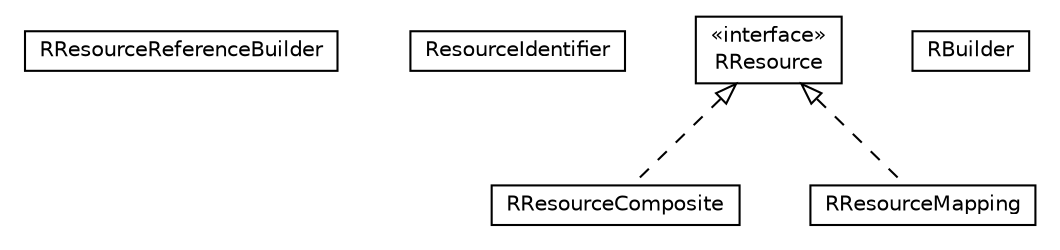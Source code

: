 #!/usr/local/bin/dot
#
# Class diagram 
# Generated by UMLGraph version 5.1 (http://www.umlgraph.org/)
#

digraph G {
	edge [fontname="Helvetica",fontsize=10,labelfontname="Helvetica",labelfontsize=10];
	node [fontname="Helvetica",fontsize=10,shape=plaintext];
	nodesep=0.25;
	ranksep=0.5;
	// org.androidtransfuse.model.r.RResourceReferenceBuilder
	c932 [label=<<table title="org.androidtransfuse.model.r.RResourceReferenceBuilder" border="0" cellborder="1" cellspacing="0" cellpadding="2" port="p" href="./RResourceReferenceBuilder.html">
		<tr><td><table border="0" cellspacing="0" cellpadding="1">
<tr><td align="center" balign="center"> RResourceReferenceBuilder </td></tr>
		</table></td></tr>
		</table>>, fontname="Helvetica", fontcolor="black", fontsize=10.0];
	// org.androidtransfuse.model.r.ResourceIdentifier
	c933 [label=<<table title="org.androidtransfuse.model.r.ResourceIdentifier" border="0" cellborder="1" cellspacing="0" cellpadding="2" port="p" href="./ResourceIdentifier.html">
		<tr><td><table border="0" cellspacing="0" cellpadding="1">
<tr><td align="center" balign="center"> ResourceIdentifier </td></tr>
		</table></td></tr>
		</table>>, fontname="Helvetica", fontcolor="black", fontsize=10.0];
	// org.androidtransfuse.model.r.RResourceComposite
	c934 [label=<<table title="org.androidtransfuse.model.r.RResourceComposite" border="0" cellborder="1" cellspacing="0" cellpadding="2" port="p" href="./RResourceComposite.html">
		<tr><td><table border="0" cellspacing="0" cellpadding="1">
<tr><td align="center" balign="center"> RResourceComposite </td></tr>
		</table></td></tr>
		</table>>, fontname="Helvetica", fontcolor="black", fontsize=10.0];
	// org.androidtransfuse.model.r.RResourceMapping
	c935 [label=<<table title="org.androidtransfuse.model.r.RResourceMapping" border="0" cellborder="1" cellspacing="0" cellpadding="2" port="p" href="./RResourceMapping.html">
		<tr><td><table border="0" cellspacing="0" cellpadding="1">
<tr><td align="center" balign="center"> RResourceMapping </td></tr>
		</table></td></tr>
		</table>>, fontname="Helvetica", fontcolor="black", fontsize=10.0];
	// org.androidtransfuse.model.r.RBuilder
	c936 [label=<<table title="org.androidtransfuse.model.r.RBuilder" border="0" cellborder="1" cellspacing="0" cellpadding="2" port="p" href="./RBuilder.html">
		<tr><td><table border="0" cellspacing="0" cellpadding="1">
<tr><td align="center" balign="center"> RBuilder </td></tr>
		</table></td></tr>
		</table>>, fontname="Helvetica", fontcolor="black", fontsize=10.0];
	// org.androidtransfuse.model.r.RResource
	c937 [label=<<table title="org.androidtransfuse.model.r.RResource" border="0" cellborder="1" cellspacing="0" cellpadding="2" port="p" href="./RResource.html">
		<tr><td><table border="0" cellspacing="0" cellpadding="1">
<tr><td align="center" balign="center"> &#171;interface&#187; </td></tr>
<tr><td align="center" balign="center"> RResource </td></tr>
		</table></td></tr>
		</table>>, fontname="Helvetica", fontcolor="black", fontsize=10.0];
	//org.androidtransfuse.model.r.RResourceComposite implements org.androidtransfuse.model.r.RResource
	c937:p -> c934:p [dir=back,arrowtail=empty,style=dashed];
	//org.androidtransfuse.model.r.RResourceMapping implements org.androidtransfuse.model.r.RResource
	c937:p -> c935:p [dir=back,arrowtail=empty,style=dashed];
}

